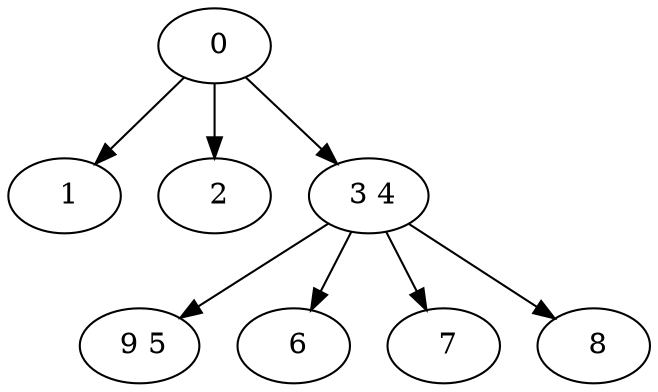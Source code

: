 digraph mytree {
" 0" -> " 1";
" 0" -> " 2";
" 0" -> " 3 4";
" 1";
" 2";
" 3 4" -> " 9 5";
" 3 4" -> " 6";
" 3 4" -> " 7";
" 3 4" -> " 8";
" 9 5";
" 6";
" 7";
" 8";
}
